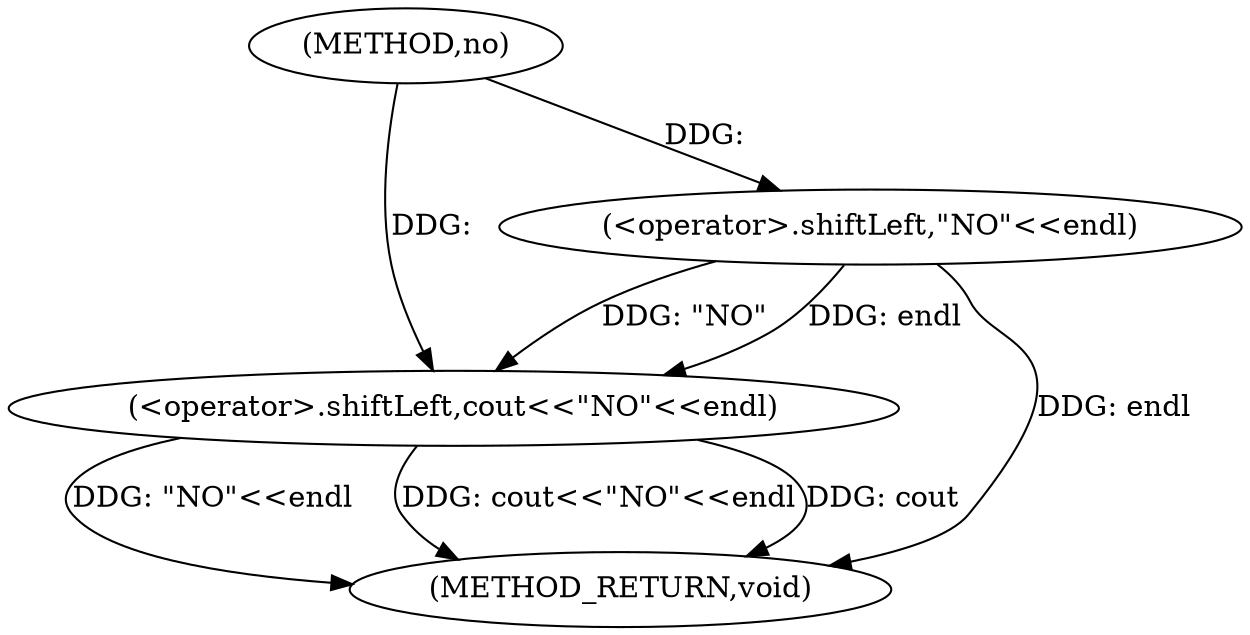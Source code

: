 digraph "no" {  
"1000305" [label = "(METHOD,no)" ]
"1000312" [label = "(METHOD_RETURN,void)" ]
"1000307" [label = "(<operator>.shiftLeft,cout<<\"NO\"<<endl)" ]
"1000309" [label = "(<operator>.shiftLeft,\"NO\"<<endl)" ]
  "1000307" -> "1000312"  [ label = "DDG: \"NO\"<<endl"] 
  "1000307" -> "1000312"  [ label = "DDG: cout<<\"NO\"<<endl"] 
  "1000309" -> "1000312"  [ label = "DDG: endl"] 
  "1000307" -> "1000312"  [ label = "DDG: cout"] 
  "1000305" -> "1000307"  [ label = "DDG: "] 
  "1000309" -> "1000307"  [ label = "DDG: \"NO\""] 
  "1000309" -> "1000307"  [ label = "DDG: endl"] 
  "1000305" -> "1000309"  [ label = "DDG: "] 
}
